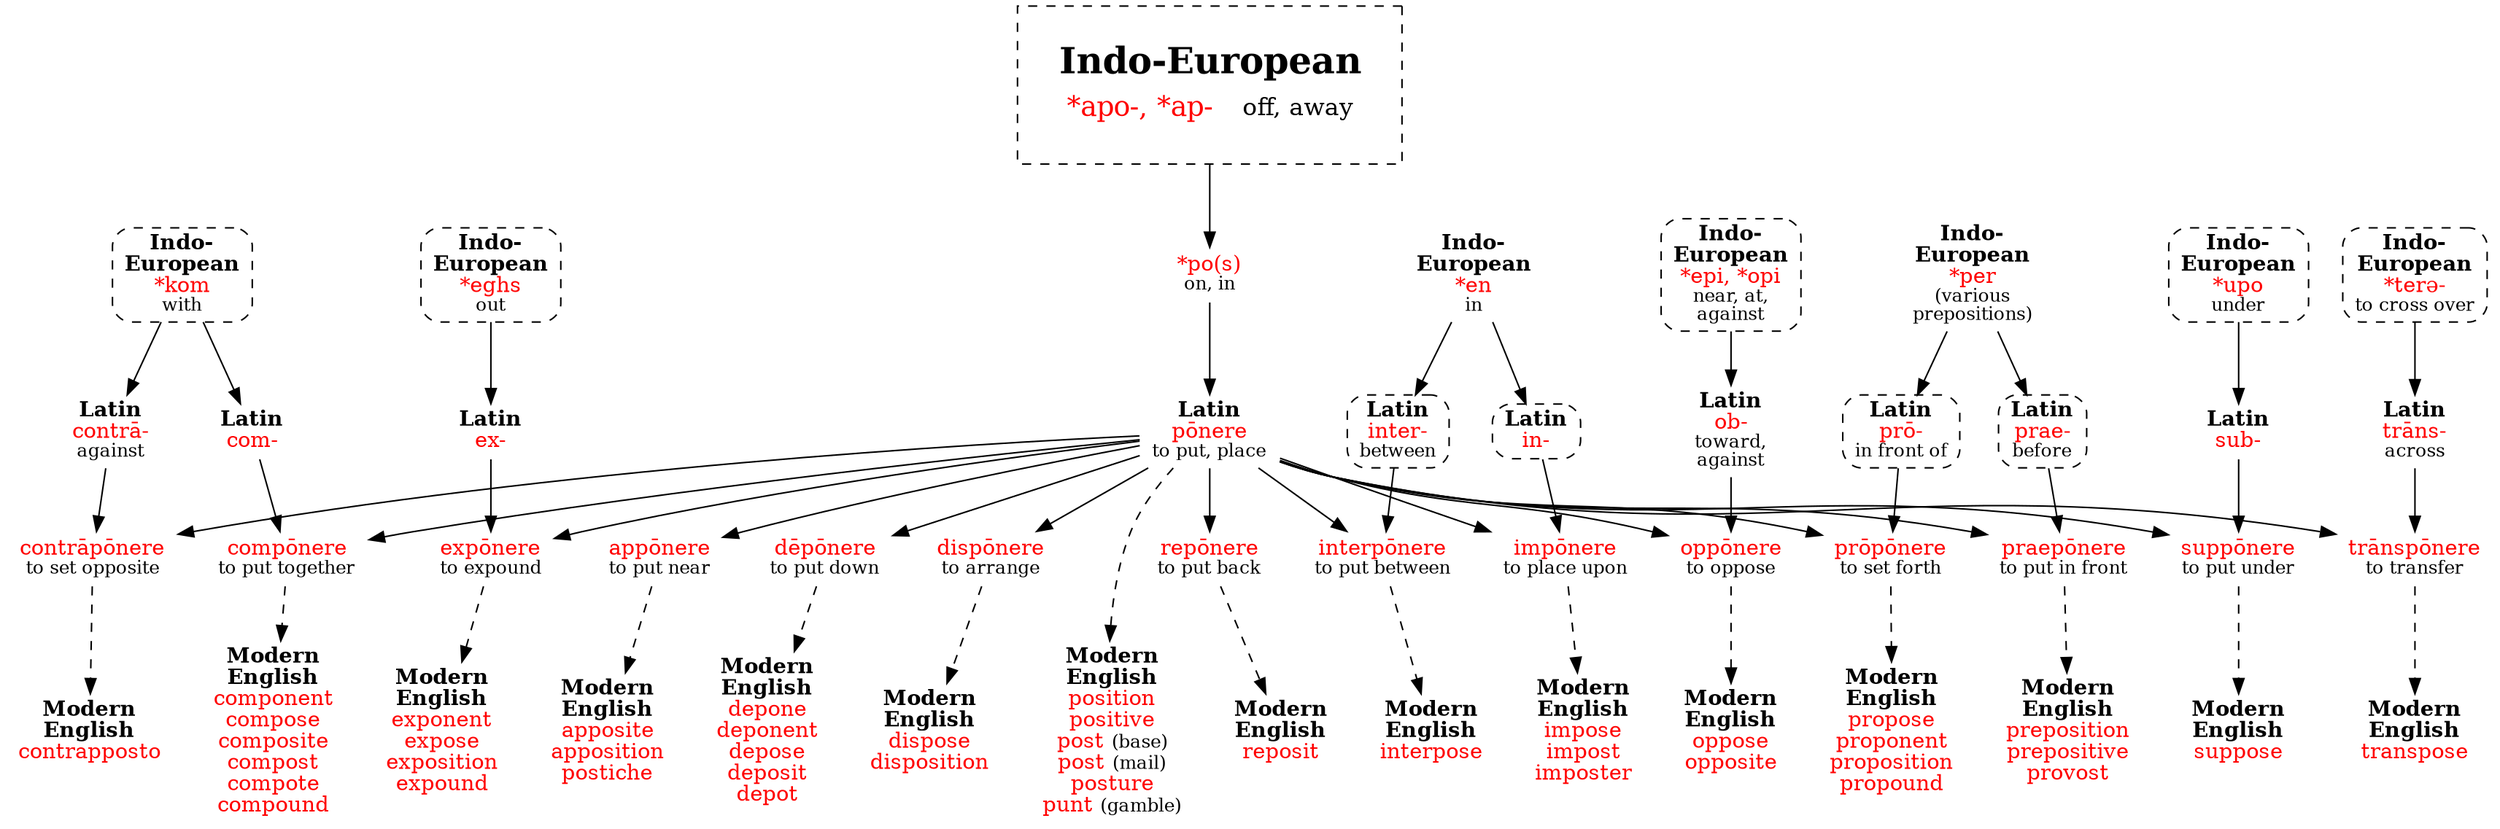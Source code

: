 strict digraph {
/* sources: AHD */
node [shape=none]

apoIE [label=<<table border="0"><tr><td colspan="2"><font point-size="24"><b>Indo-European</b></font></td></tr><tr><td><font point-size="18" color="red">*apo-, *ap-</font></td><td><font point-size="16">off, away</font></td></tr></table>> tooltip="Indo-European \"*apo-, *ap-\" off, away" shape=rect style=dashed peripheries=1 margin=.3 URL="apo-off2.svg"]

posIE [label=<<font color="red">*po(s)</font><br/><font point-size="12">on, in</font>>]
ponereL [label=<<b>Latin</b><br/><font color="red">pōnere</font><br/><font point-size="12">to put, place</font>>]
apoIE -> posIE -> ponereL

// position, positive, post, post, posture, punt
post [label=<<b>Modern<br/>English</b><br/><font color="red">position<br/>positive<br/>post </font><font point-size="12">(base)</font><br/><font color="red">post </font><font point-size="12">(mail)</font><br/><font color="red">posture<br/>punt </font><font point-size="12">(gamble)</font>>]
ponereL -> post [style=dashed]

// apposite, apposition, postiche
apponereL [label=<<font color="red">appōnere</font><br/><font point-size="12">to put near</font>>]
apposite [label=<<b>Modern<br/>English</b><br/><font color="red">apposite<br/>apposition<br/>postiche</font>>]
ponereL -> apponereL
apponereL -> apposite [style=dashed]

// component, compose, composite, compost, compote, compound
komIE [label=<<b>Indo-<br/>European</b><br/><font color="red">*kom</font><br/><font point-size="12">with</font>> shape=box style="dashed,rounded" URL="kom-with.svg"]
comL [label=<<b>Latin</b><br/><font color="red">com-</font>>]
componereL [label=<<font color="red">compōnere</font><br/><font point-size="12">to put together</font>>]
component [label=<<b>Modern<br/>English</b><br/><font color="red">component<br/>compose<br/>composite<br/>compost<br/>compote<br/>compound</font>>]
komIE -> comL
{ comL ponereL } -> componereL
componereL -> component [style=dashed]

// contrapposto
contraL [label=<<b>Latin</b><br/><font color="red">contrā-</font><br/><font point-size="12">against</font>>]
contraponereL [label=<<font color="red">contrāpōnere</font><br/><font point-size="12">to set opposite</font>>]
contrapposto [label=<<b>Modern<br/>English</b><br/><font color="red">contrapposto</font>>]
komIE -> contraL
{ contraL ponereL } -> contraponereL
contraponereL -> contrapposto [style=dashed]

// depone, deponent, depose, deposit, depot
deponereL [label=<<font color="red">dēpōnere</font><br/><font point-size="12">to put down</font>>]
deposit [label=<<b>Modern<br/>English</b><br/><font color="red">depone<br/>deponent<br/>depose<br/>deposit<br/>depot</font>>]
ponereL -> deponereL
deponereL -> deposit [style=dashed]

// dispose, disposition
disponereL [label=<<font color="red">dispōnere</font><br/><font point-size="12">to arrange</font>>]
dispose [label=<<b>Modern<br/>English</b><br/><font color="red">dispose<br/>disposition</font>>]
ponereL -> disponereL
disponereL -> dispose [style=dashed]

// exponent, expose, exposition, expound
eghsIE [label=<<b>Indo-<br/>European</b><br/><font color="red">*eghs</font><br/><font point-size="12">out</font>> shape=box style="dashed,rounded" URL="eghs-out.svg"]
exL [label=<<b>Latin</b><br/><font color="red">ex-</font>>]
exponereL [label=<<font color="red">expōnere</font><br/><font point-size="12">to expound</font>>]
expound [label=<<b>Modern<br/>English</b><br/><font color="red">exponent<br/>expose<br/>exposition<br/>expound</font>>]
eghsIE -> exL
{ exL ponereL } -> exponereL 
exponereL -> expound [style=dashed]

// impose, impost, imposter
enIE [label=<<b>Indo-<br/>European</b><br/><font color="red">*en</font><br/><font point-size="12">in</font>>]
inL [label=<<b>Latin</b><br/><font color="red">in-</font>> shape=box style="dashed,rounded" URL="en-in1.svg"]
imponereL [label=<<font color="red">impōnere</font><br/><font point-size="12">to place upon</font>>]
impose [label=<<b>Modern<br/>English</b><br/><font color="red">impose<br/>impost<br/>imposter</font>>]
enIE -> inL
{ inL ponereL } -> imponereL
imponereL -> impose [style=dashed]

// interpose
interL [label=<<b>Latin</b><br/><font color="red">inter-</font><br/><font point-size="12">between</font>> shape=box style="dashed,rounded" URL="en-in3.svg"]
interponereL [label=<<font color="red">interpōnere</font><br/><font point-size="12">to put between</font>>]
interpose [label=<<b>Modern<br/>English</b><br/><font color="red">interpose</font>>]
enIE -> interL
{ interL ponereL } -> interponereL
interponereL -> interpose [style=dashed]

// oppose, opposite
epiIE [label=<<b>Indo-<br/>European</b><br/><font color="red">*epi, *opi</font><br/><font point-size="12">near, at,<br/>against</font>> shape=box style="dashed,rounded" URL="epi-near.svg"]
obL [label=<<b>Latin</b><br/><font color="red">ob-</font><br/><font point-size="12">toward,<br/>against</font>>]
opponereL [label=<<font color="red">oppōnere</font><br/><font point-size="12">to oppose</font>>]
oppose [label=<<b>Modern<br/>English</b><br/><font color="red">oppose<br/>opposite</font>>]
epiIE -> obL
{ obL ponereL } -> opponereL
opponereL -> oppose [style=dashed]

// preposition, prepositive, provost
perIE [label=<<b>Indo-<br/>European</b><br/><font color="red">*per</font><br/><font point-size="12">(various<br/>prepositions)</font>>]
praeL [label=<<b>Latin</b><br/><font color="red">prae-</font><br/><font point-size="12">before</font>> shape=box style="dashed,rounded" URL="per-prai1.svg"]
praeponereL [label=<<font color="red">praepōnere</font><br/><font point-size="12">to put in front</font>>]
preposition [label=<<b>Modern<br/>English</b><br/><font color="red">preposition<br/>prepositive<br/>provost</font>>]
perIE -> praeL
{ praeL ponereL } -> praeponereL
praeponereL -> preposition [style=dashed]

// propose, proponent, proposition, propound
proL [label=<<b>Latin</b><br/><font color="red">prō-</font><br/><font point-size="12">in front of</font>> shape=box style="dashed,rounded" URL="per-pro2.svg"]
proponereL [label=<<font color="red">prōpōnere</font><br/><font point-size="12">to set forth</font>>]
propound [label=<<b>Modern<br/>English</b><br/><font color="red">propose<br/>proponent<br/>proposition<br/>propound</font>>]
perIE -> proL
{ proL ponereL } -> proponereL
proponereL -> propound [style=dashed]

// reposit
reponereL [label=<<font color="red">repōnere</font><br/><font point-size="12">to put back</font>>]
reposit [label=<<b>Modern<br/>English</b><br/><font color="red">reposit</font>>]
ponereL -> reponereL
reponereL -> reposit [style=dashed]

// suppose
upoIE [label=<<b>Indo-<br/>European</b><br/><font color="red">*upo</font><br/><font point-size="12">under</font>> shape=box style="dashed,rounded" URL="upo-under.svg"]
subL [label=<<b>Latin</b><br/><font color="red">sub-</font>>]
supponereL [label=<<font color="red">suppōnere</font><br/><font point-size="12">to put under</font>>]
suppose [label=<<b>Modern<br/>English</b><br/><font color="red">suppose</font>>]
upoIE -> subL
{ subL ponereL } -> supponereL
supponereL -> suppose [style=dashed]

// transpose
tereIE [label=<<b>Indo-<br/>European</b><br/><font color="red">*terə-</font><br/><font point-size="12">to cross over</font>> shape=box style="dashed,rounded" URL="tere-cross.svg"]
transL [label=<<b>Latin</b><br/><font color="red">trāns-</font><br/><font point-size="12">across</font>>]
transponereL [label=<<font color="red">trānspōnere</font><br/><font point-size="12">to transfer</font>>]
transpose [label=<<b>Modern<br/>English</b><br/><font color="red">transpose</font>>]
tereIE -> transL
{ transL ponereL } -> transponereL
transponereL -> transpose [style=dashed]

{ rank=sink post apposite component contrapposto deposit dispose expound impose interpose oppose preposition propound reposit suppose transpose }
{ rank=same komIE eghsIE enIE epiIE perIE upoIE tereIE }
}